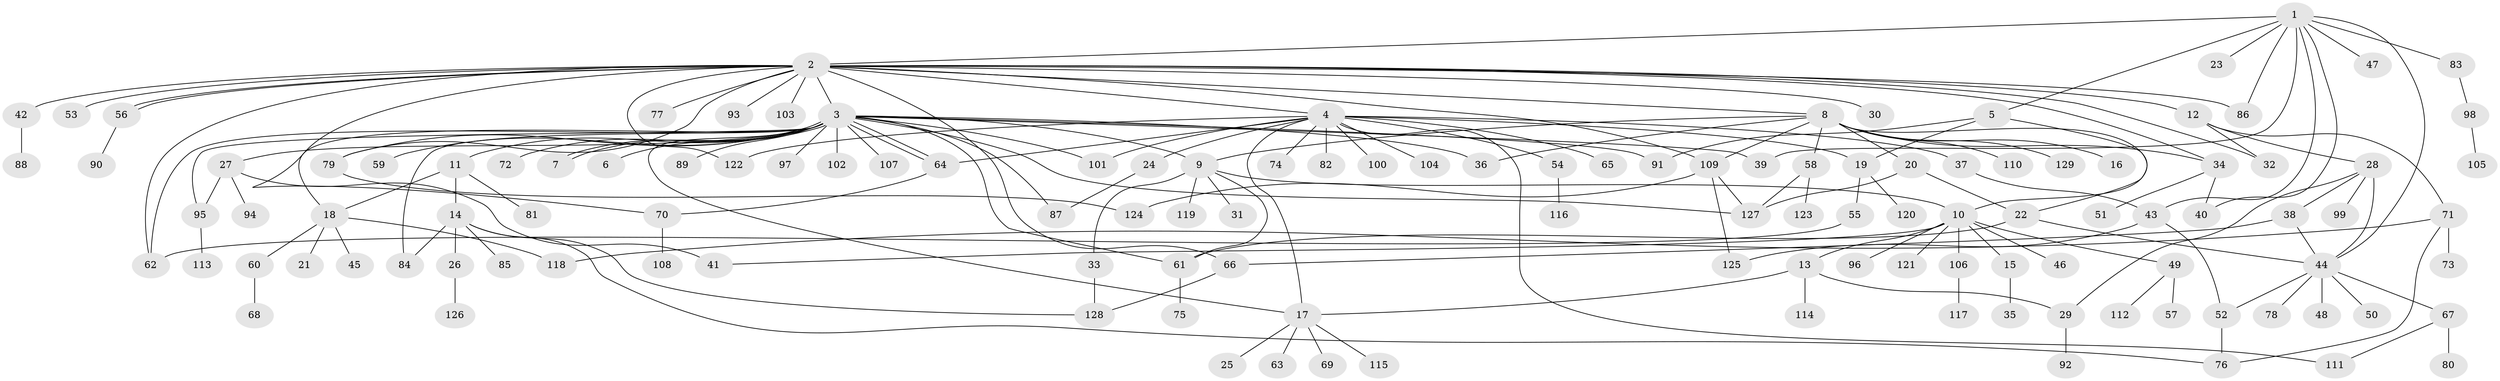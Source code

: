 // coarse degree distribution, {7: 0.057692307692307696, 13: 0.019230769230769232, 14: 0.019230769230769232, 9: 0.038461538461538464, 5: 0.057692307692307696, 6: 0.057692307692307696, 3: 0.19230769230769232, 1: 0.28846153846153844, 2: 0.15384615384615385, 4: 0.11538461538461539}
// Generated by graph-tools (version 1.1) at 2025/50/03/04/25 22:50:11]
// undirected, 129 vertices, 177 edges
graph export_dot {
  node [color=gray90,style=filled];
  1;
  2;
  3;
  4;
  5;
  6;
  7;
  8;
  9;
  10;
  11;
  12;
  13;
  14;
  15;
  16;
  17;
  18;
  19;
  20;
  21;
  22;
  23;
  24;
  25;
  26;
  27;
  28;
  29;
  30;
  31;
  32;
  33;
  34;
  35;
  36;
  37;
  38;
  39;
  40;
  41;
  42;
  43;
  44;
  45;
  46;
  47;
  48;
  49;
  50;
  51;
  52;
  53;
  54;
  55;
  56;
  57;
  58;
  59;
  60;
  61;
  62;
  63;
  64;
  65;
  66;
  67;
  68;
  69;
  70;
  71;
  72;
  73;
  74;
  75;
  76;
  77;
  78;
  79;
  80;
  81;
  82;
  83;
  84;
  85;
  86;
  87;
  88;
  89;
  90;
  91;
  92;
  93;
  94;
  95;
  96;
  97;
  98;
  99;
  100;
  101;
  102;
  103;
  104;
  105;
  106;
  107;
  108;
  109;
  110;
  111;
  112;
  113;
  114;
  115;
  116;
  117;
  118;
  119;
  120;
  121;
  122;
  123;
  124;
  125;
  126;
  127;
  128;
  129;
  1 -- 2;
  1 -- 5;
  1 -- 23;
  1 -- 39;
  1 -- 40;
  1 -- 43;
  1 -- 44;
  1 -- 47;
  1 -- 83;
  1 -- 86;
  2 -- 3;
  2 -- 4;
  2 -- 8;
  2 -- 12;
  2 -- 30;
  2 -- 32;
  2 -- 34;
  2 -- 42;
  2 -- 53;
  2 -- 56;
  2 -- 56;
  2 -- 62;
  2 -- 66;
  2 -- 70;
  2 -- 77;
  2 -- 79;
  2 -- 86;
  2 -- 93;
  2 -- 103;
  2 -- 109;
  2 -- 122;
  3 -- 6;
  3 -- 7;
  3 -- 7;
  3 -- 9;
  3 -- 11;
  3 -- 17;
  3 -- 18;
  3 -- 27;
  3 -- 36;
  3 -- 39;
  3 -- 59;
  3 -- 61;
  3 -- 62;
  3 -- 64;
  3 -- 64;
  3 -- 72;
  3 -- 79;
  3 -- 84;
  3 -- 87;
  3 -- 89;
  3 -- 91;
  3 -- 95;
  3 -- 97;
  3 -- 101;
  3 -- 102;
  3 -- 107;
  3 -- 127;
  4 -- 17;
  4 -- 19;
  4 -- 24;
  4 -- 37;
  4 -- 54;
  4 -- 64;
  4 -- 65;
  4 -- 74;
  4 -- 82;
  4 -- 100;
  4 -- 101;
  4 -- 104;
  4 -- 111;
  4 -- 122;
  5 -- 10;
  5 -- 19;
  5 -- 91;
  8 -- 9;
  8 -- 16;
  8 -- 20;
  8 -- 22;
  8 -- 34;
  8 -- 36;
  8 -- 58;
  8 -- 109;
  8 -- 110;
  8 -- 129;
  9 -- 10;
  9 -- 31;
  9 -- 33;
  9 -- 61;
  9 -- 119;
  10 -- 13;
  10 -- 15;
  10 -- 41;
  10 -- 46;
  10 -- 49;
  10 -- 96;
  10 -- 106;
  10 -- 121;
  11 -- 14;
  11 -- 18;
  11 -- 81;
  12 -- 28;
  12 -- 32;
  12 -- 71;
  13 -- 17;
  13 -- 29;
  13 -- 114;
  14 -- 26;
  14 -- 76;
  14 -- 84;
  14 -- 85;
  14 -- 128;
  15 -- 35;
  17 -- 25;
  17 -- 63;
  17 -- 69;
  17 -- 115;
  18 -- 21;
  18 -- 45;
  18 -- 60;
  18 -- 118;
  19 -- 55;
  19 -- 120;
  20 -- 22;
  20 -- 127;
  22 -- 44;
  22 -- 61;
  24 -- 87;
  26 -- 126;
  27 -- 41;
  27 -- 94;
  27 -- 95;
  28 -- 29;
  28 -- 38;
  28 -- 44;
  28 -- 99;
  29 -- 92;
  33 -- 128;
  34 -- 40;
  34 -- 51;
  37 -- 43;
  38 -- 44;
  38 -- 66;
  42 -- 88;
  43 -- 52;
  43 -- 125;
  44 -- 48;
  44 -- 50;
  44 -- 52;
  44 -- 67;
  44 -- 78;
  49 -- 57;
  49 -- 112;
  52 -- 76;
  54 -- 116;
  55 -- 62;
  56 -- 90;
  58 -- 123;
  58 -- 127;
  60 -- 68;
  61 -- 75;
  64 -- 70;
  66 -- 128;
  67 -- 80;
  67 -- 111;
  70 -- 108;
  71 -- 73;
  71 -- 76;
  71 -- 118;
  79 -- 124;
  83 -- 98;
  95 -- 113;
  98 -- 105;
  106 -- 117;
  109 -- 124;
  109 -- 125;
  109 -- 127;
}
